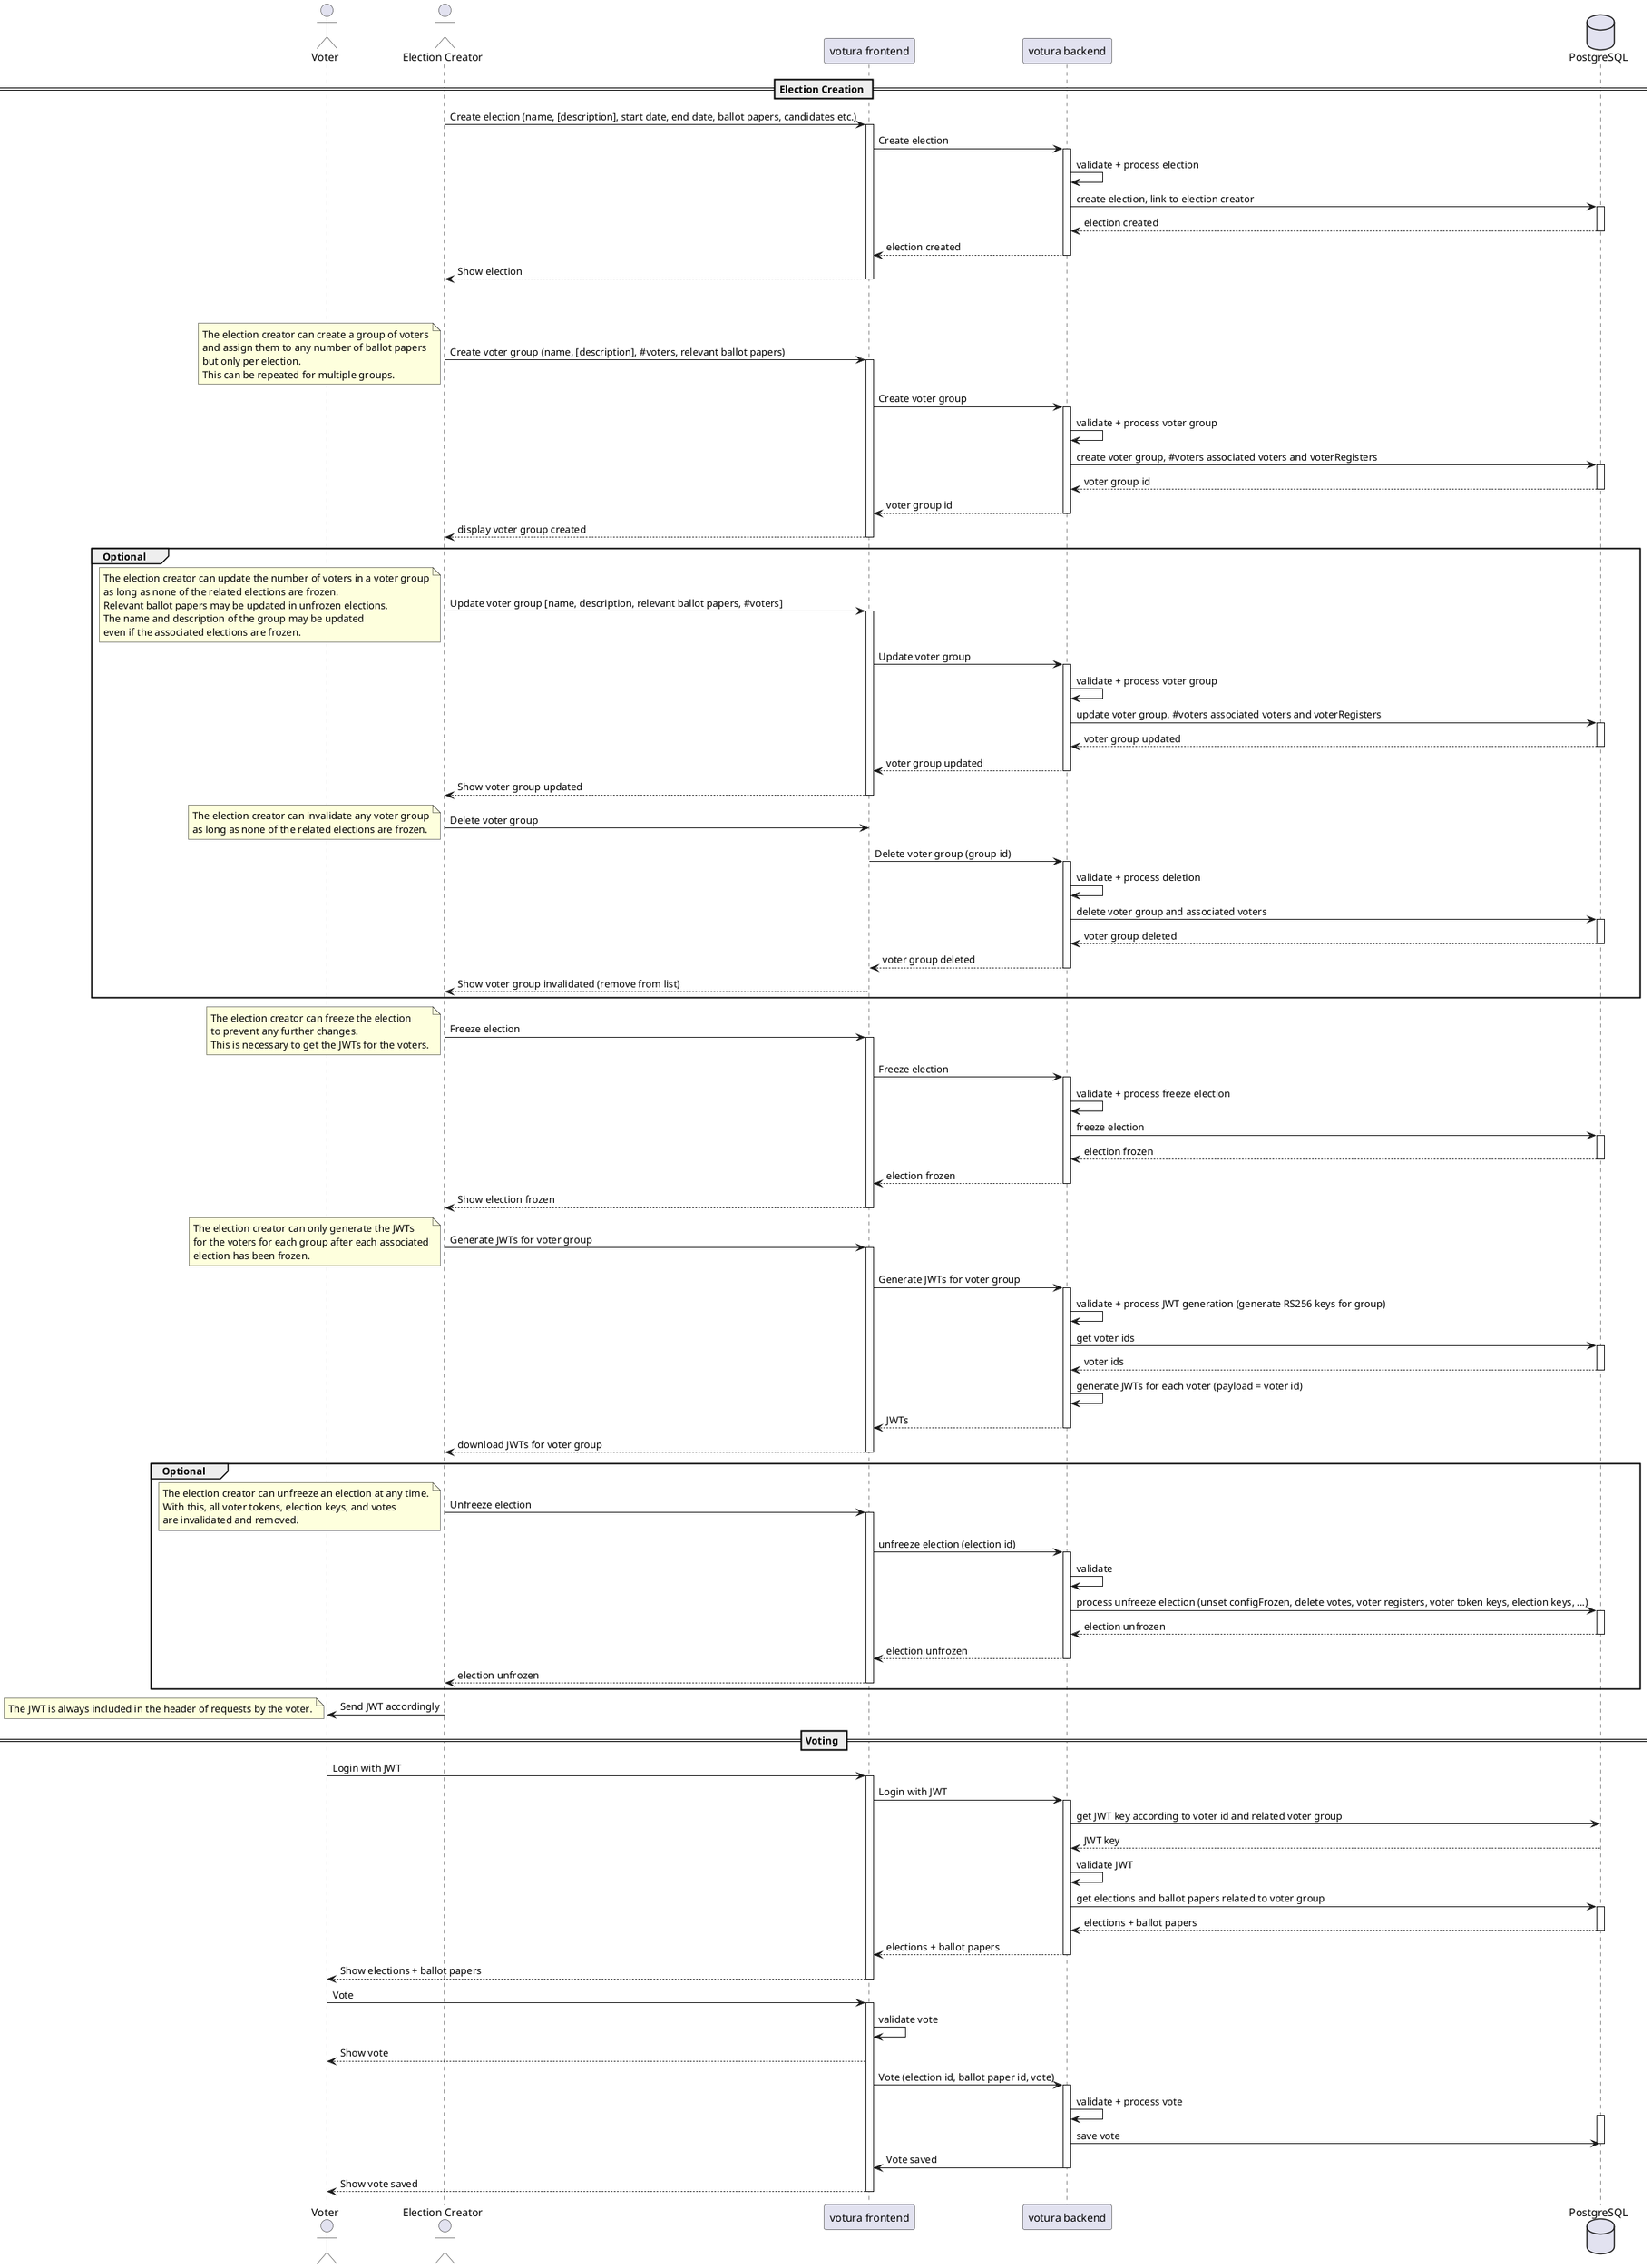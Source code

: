 @startuml electionCreationAndVoting
actor "Voter" as voter
actor "Election Creator" as electionCreator
participant "votura frontend" as frontend
participant "votura backend" as backend
database "PostgreSQL" as db

== Election Creation ==

electionCreator -> frontend : Create election (name, [description], start date, end date, ballot papers, candidates etc.)
activate frontend
frontend -> backend : Create election
activate backend
backend -> backend : validate + process election
backend -> db : create election, link to election creator
activate db
db --> backend : election created
deactivate db
backend --> frontend : election created
deactivate backend
frontend --> electionCreator : Show election
deactivate frontend

||45||

electionCreator -> frontend : Create voter group (name, [description], #voters, relevant ballot papers)
note left
    The election creator can create a group of voters
    and assign them to any number of ballot papers 
    but only per election.
    This can be repeated for multiple groups.
end note
activate frontend
frontend -> backend : Create voter group
activate backend
backend -> backend : validate + process voter group
backend -> db : create voter group, #voters associated voters and voterRegisters
activate db
db --> backend : voter group id
deactivate db
backend --> frontend : voter group id
deactivate backend
frontend --> electionCreator : display voter group created
deactivate frontend

group Optional
    electionCreator -> frontend : Update voter group [name, description, relevant ballot papers, #voters]
    note left
        The election creator can update the number of voters in a voter group
        as long as none of the related elections are frozen.
        Relevant ballot papers may be updated in unfrozen elections.
        The name and description of the group may be updated
        even if the associated elections are frozen.
    end note
    activate frontend
    frontend -> backend : Update voter group
    activate backend
    backend -> backend : validate + process voter group
    backend -> db : update voter group, #voters associated voters and voterRegisters
    activate db
    db --> backend : voter group updated
    deactivate db
    backend --> frontend : voter group updated
    deactivate backend
    frontend --> electionCreator : Show voter group updated
    deactivate frontend

    electionCreator -> frontend : Delete voter group 
    note left
        The election creator can invalidate any voter group
        as long as none of the related elections are frozen.
    end note
    frontend -> backend : Delete voter group (group id)
    activate backend
    backend -> backend : validate + process deletion
    backend -> db : delete voter group and associated voters
    activate db
    db --> backend : voter group deleted
    deactivate db
    backend --> frontend : voter group deleted
    deactivate backend
    frontend --> electionCreator : Show voter group invalidated (remove from list)
    deactivate frontend
end

electionCreator -> frontend : Freeze election
note left
    The election creator can freeze the election
    to prevent any further changes.
    This is necessary to get the JWTs for the voters.
end note
activate frontend
frontend -> backend : Freeze election
activate backend
backend -> backend : validate + process freeze election
backend -> db : freeze election
activate db
db --> backend : election frozen
deactivate db
backend --> frontend : election frozen
deactivate backend
frontend --> electionCreator : Show election frozen
deactivate frontend

electionCreator -> frontend : Generate JWTs for voter group
note left
    The election creator can only generate the JWTs 
    for the voters for each group after each associated
    election has been frozen.
end note
activate frontend
frontend -> backend : Generate JWTs for voter group
activate backend
backend -> backend : validate + process JWT generation (generate RS256 keys for group)
backend -> db : get voter ids
activate db
db --> backend : voter ids
deactivate db
backend -> backend : generate JWTs for each voter (payload = voter id)
backend --> frontend : JWTs
deactivate backend
frontend --> electionCreator : download JWTs for voter group
deactivate frontend

group Optional
    electionCreator -> frontend : Unfreeze election
    note left
        The election creator can unfreeze an election at any time.
        With this, all voter tokens, election keys, and votes 
        are invalidated and removed.
    end note
    activate frontend
    frontend -> backend : unfreeze election (election id)
    activate backend
    backend -> backend : validate
    backend -> db : process unfreeze election (unset configFrozen, delete votes, voter registers, voter token keys, election keys, ...)
    activate db
    db --> backend : election unfrozen
    deactivate db
    backend --> frontend : election unfrozen
    deactivate backend
    frontend --> electionCreator : election unfrozen
    deactivate frontend
end

electionCreator -> voter : Send JWT accordingly

== Voting ==
note left
    The JWT is always included in the header of requests by the voter.
end note
voter -> frontend : Login with JWT
activate frontend
frontend -> backend : Login with JWT
activate backend
backend -> db : get JWT key according to voter id and related voter group
db --> backend : JWT key
deactivate db
backend -> backend : validate JWT
backend -> db : get elections and ballot papers related to voter group
activate db
db --> backend : elections + ballot papers 
deactivate db
backend --> frontend : elections + ballot papers
deactivate backend
frontend --> voter : Show elections + ballot papers
deactivate frontend

voter -> frontend : Vote
activate frontend
frontend -> frontend : validate vote
frontend --> voter : Show vote
frontend -> backend : Vote (election id, ballot paper id, vote)
activate backend
backend -> backend : validate + process vote
activate db
backend -> db : save vote
deactivate db
backend -> frontend : Vote saved
deactivate backend
frontend --> voter : Show vote saved
deactivate frontend
@enduml